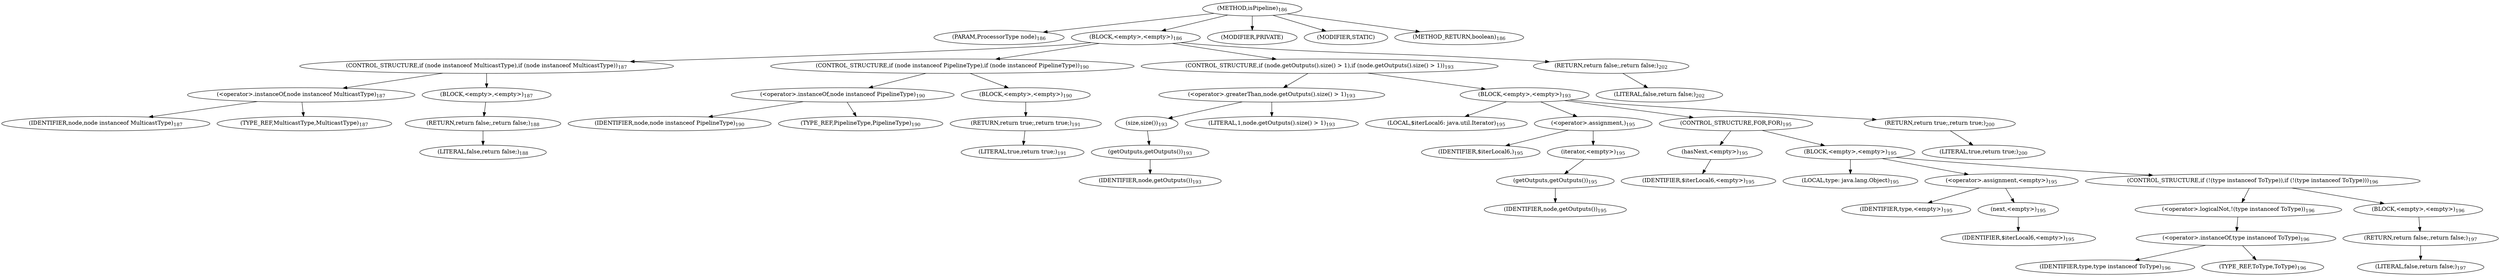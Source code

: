 digraph "isPipeline" {  
"520" [label = <(METHOD,isPipeline)<SUB>186</SUB>> ]
"521" [label = <(PARAM,ProcessorType node)<SUB>186</SUB>> ]
"522" [label = <(BLOCK,&lt;empty&gt;,&lt;empty&gt;)<SUB>186</SUB>> ]
"523" [label = <(CONTROL_STRUCTURE,if (node instanceof MulticastType),if (node instanceof MulticastType))<SUB>187</SUB>> ]
"524" [label = <(&lt;operator&gt;.instanceOf,node instanceof MulticastType)<SUB>187</SUB>> ]
"525" [label = <(IDENTIFIER,node,node instanceof MulticastType)<SUB>187</SUB>> ]
"526" [label = <(TYPE_REF,MulticastType,MulticastType)<SUB>187</SUB>> ]
"527" [label = <(BLOCK,&lt;empty&gt;,&lt;empty&gt;)<SUB>187</SUB>> ]
"528" [label = <(RETURN,return false;,return false;)<SUB>188</SUB>> ]
"529" [label = <(LITERAL,false,return false;)<SUB>188</SUB>> ]
"530" [label = <(CONTROL_STRUCTURE,if (node instanceof PipelineType),if (node instanceof PipelineType))<SUB>190</SUB>> ]
"531" [label = <(&lt;operator&gt;.instanceOf,node instanceof PipelineType)<SUB>190</SUB>> ]
"532" [label = <(IDENTIFIER,node,node instanceof PipelineType)<SUB>190</SUB>> ]
"533" [label = <(TYPE_REF,PipelineType,PipelineType)<SUB>190</SUB>> ]
"534" [label = <(BLOCK,&lt;empty&gt;,&lt;empty&gt;)<SUB>190</SUB>> ]
"535" [label = <(RETURN,return true;,return true;)<SUB>191</SUB>> ]
"536" [label = <(LITERAL,true,return true;)<SUB>191</SUB>> ]
"537" [label = <(CONTROL_STRUCTURE,if (node.getOutputs().size() &gt; 1),if (node.getOutputs().size() &gt; 1))<SUB>193</SUB>> ]
"538" [label = <(&lt;operator&gt;.greaterThan,node.getOutputs().size() &gt; 1)<SUB>193</SUB>> ]
"539" [label = <(size,size())<SUB>193</SUB>> ]
"540" [label = <(getOutputs,getOutputs())<SUB>193</SUB>> ]
"541" [label = <(IDENTIFIER,node,getOutputs())<SUB>193</SUB>> ]
"542" [label = <(LITERAL,1,node.getOutputs().size() &gt; 1)<SUB>193</SUB>> ]
"543" [label = <(BLOCK,&lt;empty&gt;,&lt;empty&gt;)<SUB>193</SUB>> ]
"544" [label = <(LOCAL,$iterLocal6: java.util.Iterator)<SUB>195</SUB>> ]
"545" [label = <(&lt;operator&gt;.assignment,)<SUB>195</SUB>> ]
"546" [label = <(IDENTIFIER,$iterLocal6,)<SUB>195</SUB>> ]
"547" [label = <(iterator,&lt;empty&gt;)<SUB>195</SUB>> ]
"548" [label = <(getOutputs,getOutputs())<SUB>195</SUB>> ]
"549" [label = <(IDENTIFIER,node,getOutputs())<SUB>195</SUB>> ]
"550" [label = <(CONTROL_STRUCTURE,FOR,FOR)<SUB>195</SUB>> ]
"551" [label = <(hasNext,&lt;empty&gt;)<SUB>195</SUB>> ]
"552" [label = <(IDENTIFIER,$iterLocal6,&lt;empty&gt;)<SUB>195</SUB>> ]
"553" [label = <(BLOCK,&lt;empty&gt;,&lt;empty&gt;)<SUB>195</SUB>> ]
"554" [label = <(LOCAL,type: java.lang.Object)<SUB>195</SUB>> ]
"555" [label = <(&lt;operator&gt;.assignment,&lt;empty&gt;)<SUB>195</SUB>> ]
"556" [label = <(IDENTIFIER,type,&lt;empty&gt;)<SUB>195</SUB>> ]
"557" [label = <(next,&lt;empty&gt;)<SUB>195</SUB>> ]
"558" [label = <(IDENTIFIER,$iterLocal6,&lt;empty&gt;)<SUB>195</SUB>> ]
"559" [label = <(CONTROL_STRUCTURE,if (!(type instanceof ToType)),if (!(type instanceof ToType)))<SUB>196</SUB>> ]
"560" [label = <(&lt;operator&gt;.logicalNot,!(type instanceof ToType))<SUB>196</SUB>> ]
"561" [label = <(&lt;operator&gt;.instanceOf,type instanceof ToType)<SUB>196</SUB>> ]
"562" [label = <(IDENTIFIER,type,type instanceof ToType)<SUB>196</SUB>> ]
"563" [label = <(TYPE_REF,ToType,ToType)<SUB>196</SUB>> ]
"564" [label = <(BLOCK,&lt;empty&gt;,&lt;empty&gt;)<SUB>196</SUB>> ]
"565" [label = <(RETURN,return false;,return false;)<SUB>197</SUB>> ]
"566" [label = <(LITERAL,false,return false;)<SUB>197</SUB>> ]
"567" [label = <(RETURN,return true;,return true;)<SUB>200</SUB>> ]
"568" [label = <(LITERAL,true,return true;)<SUB>200</SUB>> ]
"569" [label = <(RETURN,return false;,return false;)<SUB>202</SUB>> ]
"570" [label = <(LITERAL,false,return false;)<SUB>202</SUB>> ]
"571" [label = <(MODIFIER,PRIVATE)> ]
"572" [label = <(MODIFIER,STATIC)> ]
"573" [label = <(METHOD_RETURN,boolean)<SUB>186</SUB>> ]
  "520" -> "521" 
  "520" -> "522" 
  "520" -> "571" 
  "520" -> "572" 
  "520" -> "573" 
  "522" -> "523" 
  "522" -> "530" 
  "522" -> "537" 
  "522" -> "569" 
  "523" -> "524" 
  "523" -> "527" 
  "524" -> "525" 
  "524" -> "526" 
  "527" -> "528" 
  "528" -> "529" 
  "530" -> "531" 
  "530" -> "534" 
  "531" -> "532" 
  "531" -> "533" 
  "534" -> "535" 
  "535" -> "536" 
  "537" -> "538" 
  "537" -> "543" 
  "538" -> "539" 
  "538" -> "542" 
  "539" -> "540" 
  "540" -> "541" 
  "543" -> "544" 
  "543" -> "545" 
  "543" -> "550" 
  "543" -> "567" 
  "545" -> "546" 
  "545" -> "547" 
  "547" -> "548" 
  "548" -> "549" 
  "550" -> "551" 
  "550" -> "553" 
  "551" -> "552" 
  "553" -> "554" 
  "553" -> "555" 
  "553" -> "559" 
  "555" -> "556" 
  "555" -> "557" 
  "557" -> "558" 
  "559" -> "560" 
  "559" -> "564" 
  "560" -> "561" 
  "561" -> "562" 
  "561" -> "563" 
  "564" -> "565" 
  "565" -> "566" 
  "567" -> "568" 
  "569" -> "570" 
}
